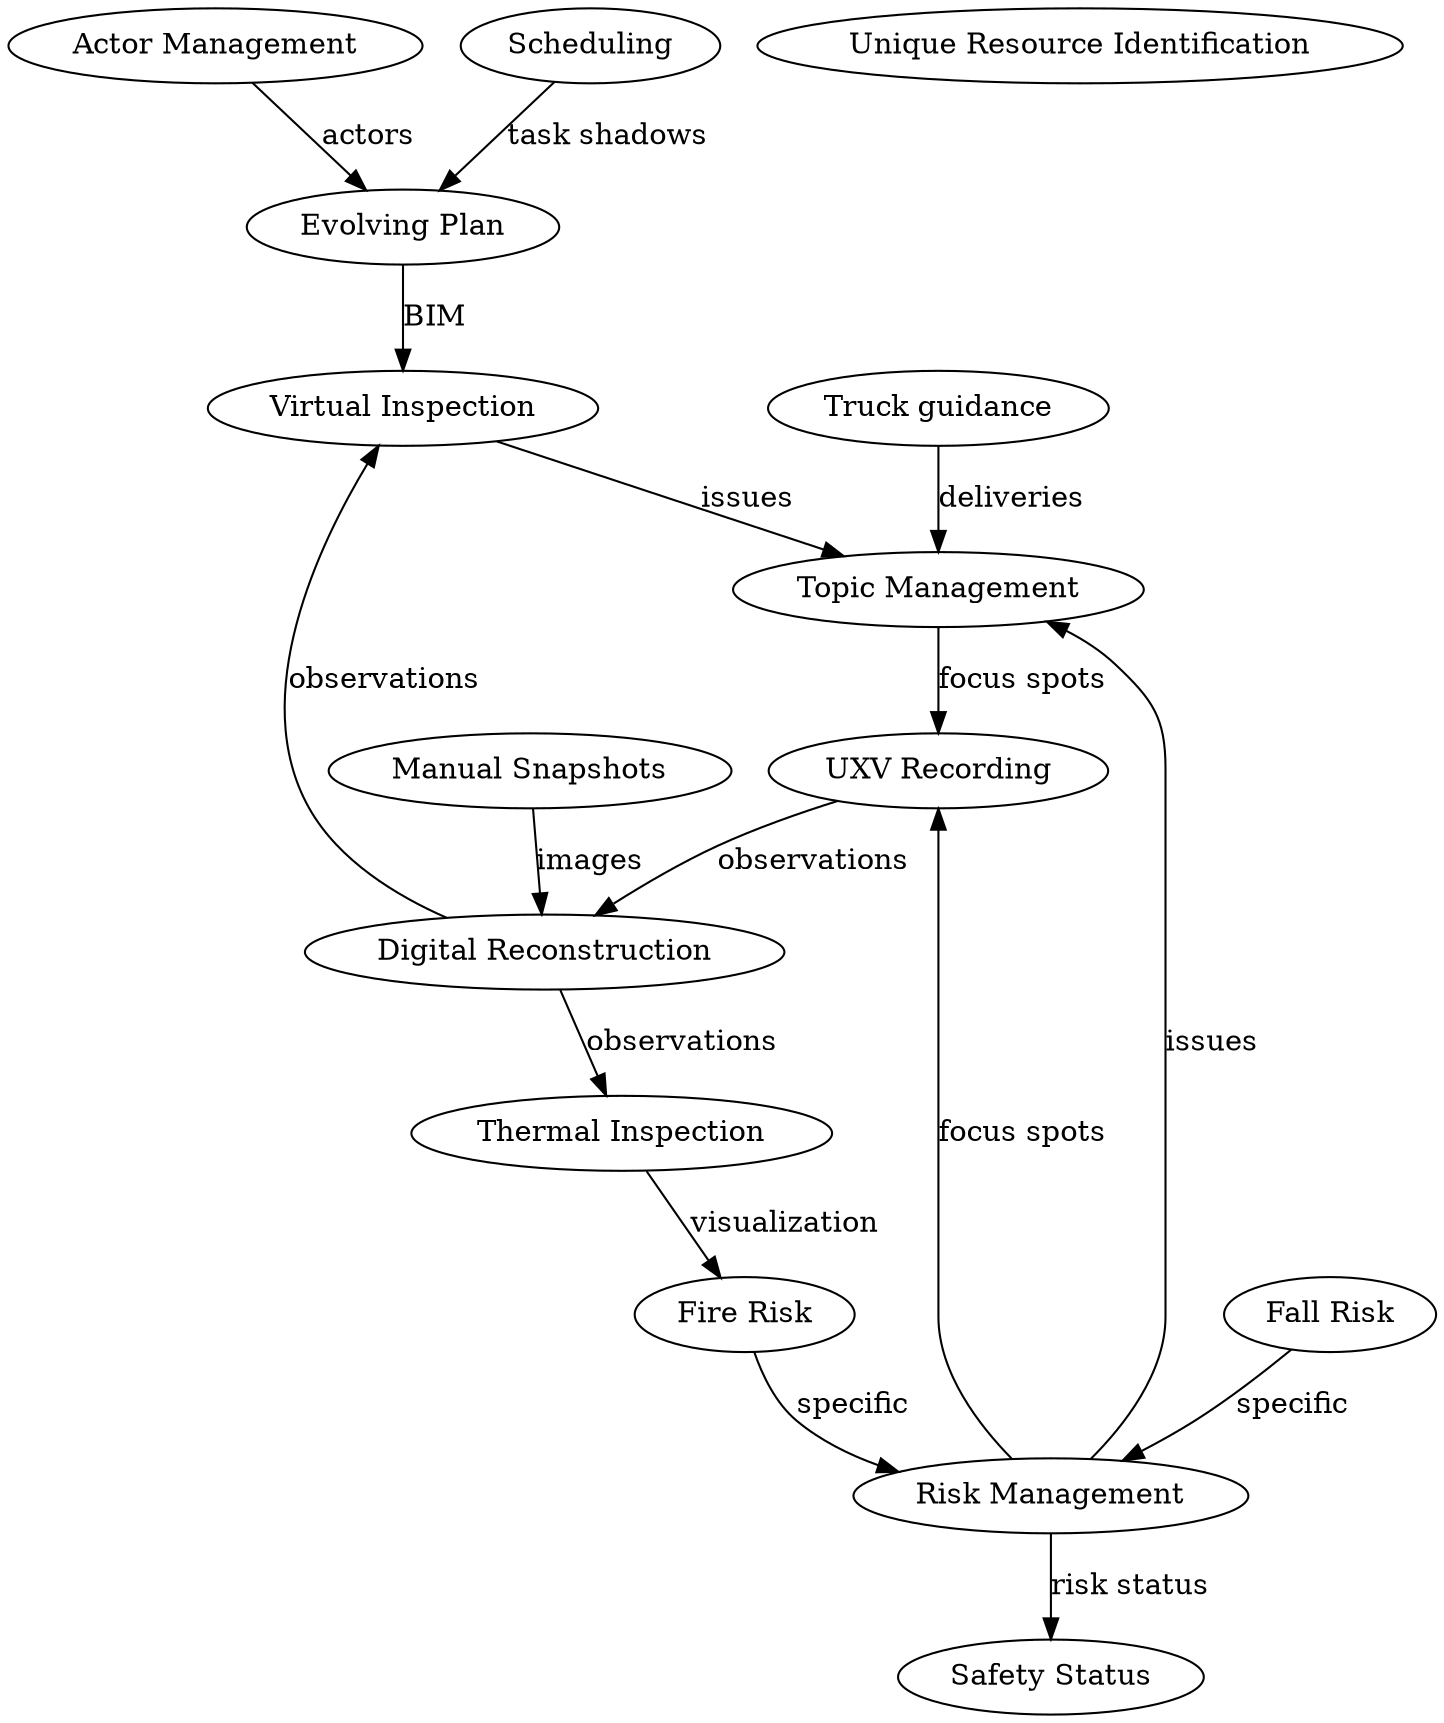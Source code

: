 digraph G {
    node0 [href="actor_management/scenario.html", label="Actor Management"]
    node1 [href="digital_reconstruction/scenario.html", label="Digital Reconstruction"]
    node2 [href="evolving_plan/scenario.html", label="Evolving Plan"]
    node3 [href="fall_risk/scenario.html", label="Fall Risk"]
    node4 [href="fire_risk/scenario.html", label="Fire Risk"]
    node5 [href="manual_snapshots/scenario.html", label="Manual Snapshots"]
    node6 [href="risk_management/scenario.html", label="Risk Management"]
    node7 [href="safety_status/scenario.html", label="Safety Status"]
    node8 [href="scheduling/scenario.html", label="Scheduling"]
    node9 [href="thermal_inspection/scenario.html", label="Thermal Inspection"]
    node10 [href="topic_management/scenario.html", label="Topic Management"]
    node11 [href="truck_guidance/scenario.html", label="Truck guidance"]
    node12 [href="unique_resource_identification/scenario.html", label="Unique Resource Identification"]
    node13 [href="uxv_recording/scenario.html", label="UXV Recording"]
    node14 [href="virtual_inspection/scenario.html", label="Virtual Inspection"]

    
    node0 -> node2 [label="actors"]
    node1 -> node14 [label="observations"]
    node1 -> node9 [label="observations"]
    node2 -> node14 [label="BIM"]
    node3 -> node6 [label="specific"]
    node4 -> node6 [label="specific"]
    node5 -> node1 [label="images"]
    node6 -> node13 [label="focus spots"]
    node6 -> node10 [label="issues"]
    node6 -> node7 [label="risk status"]
    node8 -> node2 [label="task shadows"]
    node9 -> node4 [label="visualization"]
    node10 -> node13 [label="focus spots"]
    node11 -> node10 [label="deliveries"]
    node13 -> node1 [label="observations"]
    node14 -> node10 [label="issues"]

}
